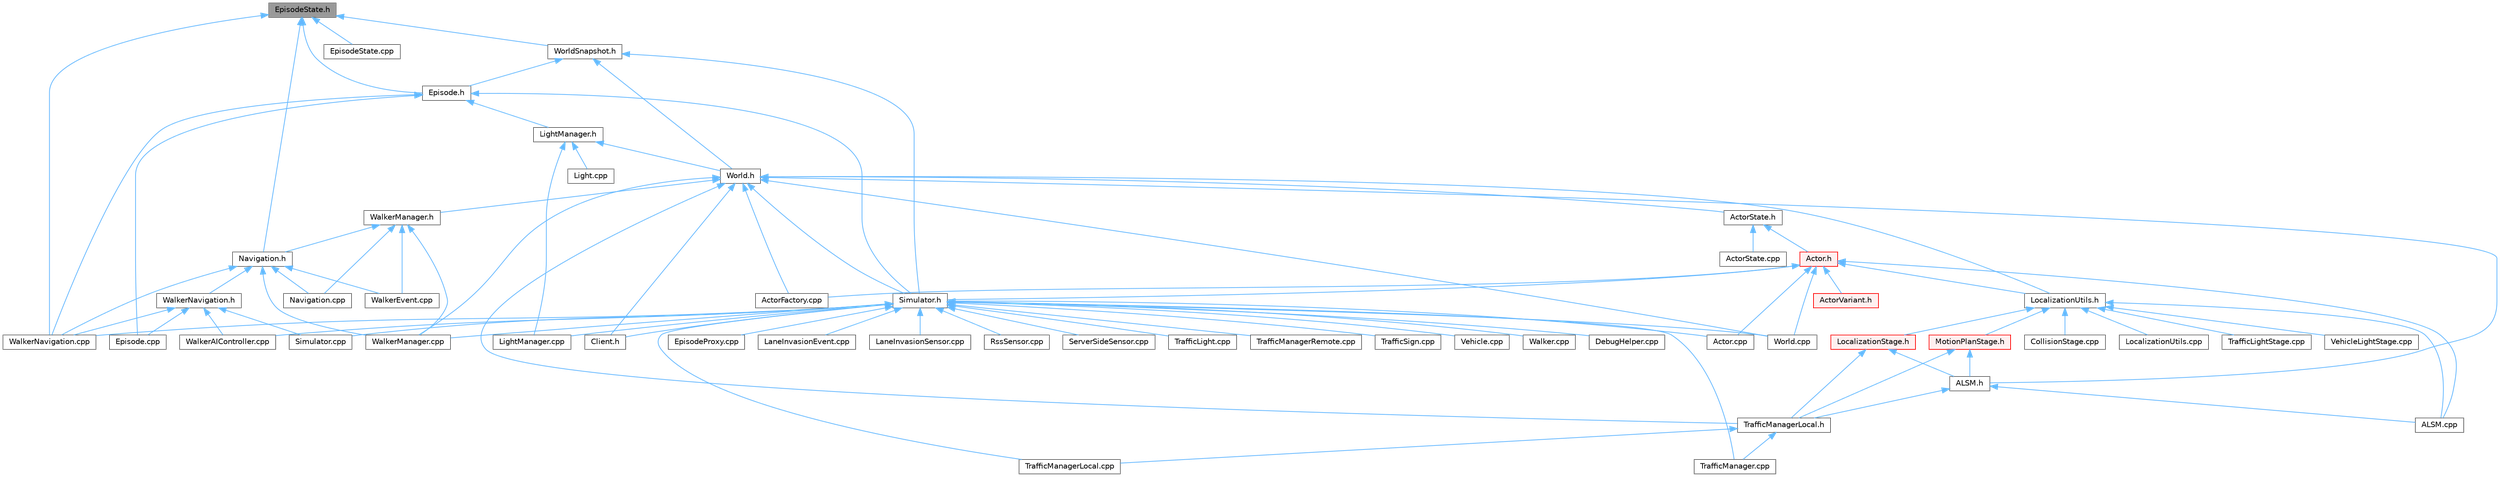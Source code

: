 digraph "EpisodeState.h"
{
 // INTERACTIVE_SVG=YES
 // LATEX_PDF_SIZE
  bgcolor="transparent";
  edge [fontname=Helvetica,fontsize=10,labelfontname=Helvetica,labelfontsize=10];
  node [fontname=Helvetica,fontsize=10,shape=box,height=0.2,width=0.4];
  Node1 [id="Node000001",label="EpisodeState.h",height=0.2,width=0.4,color="gray40", fillcolor="grey60", style="filled", fontcolor="black",tooltip=" "];
  Node1 -> Node2 [id="edge1_Node000001_Node000002",dir="back",color="steelblue1",style="solid",tooltip=" "];
  Node2 [id="Node000002",label="Episode.h",height=0.2,width=0.4,color="grey40", fillcolor="white", style="filled",URL="$d9/d9e/Episode_8h.html",tooltip=" "];
  Node2 -> Node3 [id="edge2_Node000002_Node000003",dir="back",color="steelblue1",style="solid",tooltip=" "];
  Node3 [id="Node000003",label="Episode.cpp",height=0.2,width=0.4,color="grey40", fillcolor="white", style="filled",URL="$d6/d12/Episode_8cpp.html",tooltip=" "];
  Node2 -> Node4 [id="edge3_Node000002_Node000004",dir="back",color="steelblue1",style="solid",tooltip=" "];
  Node4 [id="Node000004",label="LightManager.h",height=0.2,width=0.4,color="grey40", fillcolor="white", style="filled",URL="$dd/d9a/LightManager_8h.html",tooltip=" "];
  Node4 -> Node5 [id="edge4_Node000004_Node000005",dir="back",color="steelblue1",style="solid",tooltip=" "];
  Node5 [id="Node000005",label="Light.cpp",height=0.2,width=0.4,color="grey40", fillcolor="white", style="filled",URL="$d2/d41/Light_8cpp.html",tooltip=" "];
  Node4 -> Node6 [id="edge5_Node000004_Node000006",dir="back",color="steelblue1",style="solid",tooltip=" "];
  Node6 [id="Node000006",label="LightManager.cpp",height=0.2,width=0.4,color="grey40", fillcolor="white", style="filled",URL="$d3/d1d/LightManager_8cpp.html",tooltip=" "];
  Node4 -> Node7 [id="edge6_Node000004_Node000007",dir="back",color="steelblue1",style="solid",tooltip=" "];
  Node7 [id="Node000007",label="World.h",height=0.2,width=0.4,color="grey40", fillcolor="white", style="filled",URL="$dd/d5b/World_8h.html",tooltip=" "];
  Node7 -> Node8 [id="edge7_Node000007_Node000008",dir="back",color="steelblue1",style="solid",tooltip=" "];
  Node8 [id="Node000008",label="ALSM.h",height=0.2,width=0.4,color="grey40", fillcolor="white", style="filled",URL="$dc/d2c/ALSM_8h.html",tooltip=" "];
  Node8 -> Node9 [id="edge8_Node000008_Node000009",dir="back",color="steelblue1",style="solid",tooltip=" "];
  Node9 [id="Node000009",label="ALSM.cpp",height=0.2,width=0.4,color="grey40", fillcolor="white", style="filled",URL="$d9/da8/ALSM_8cpp.html",tooltip=" "];
  Node8 -> Node10 [id="edge9_Node000008_Node000010",dir="back",color="steelblue1",style="solid",tooltip=" "];
  Node10 [id="Node000010",label="TrafficManagerLocal.h",height=0.2,width=0.4,color="grey40", fillcolor="white", style="filled",URL="$db/ddf/TrafficManagerLocal_8h.html",tooltip=" "];
  Node10 -> Node11 [id="edge10_Node000010_Node000011",dir="back",color="steelblue1",style="solid",tooltip=" "];
  Node11 [id="Node000011",label="TrafficManager.cpp",height=0.2,width=0.4,color="grey40", fillcolor="white", style="filled",URL="$db/d04/TrafficManager_8cpp.html",tooltip=" "];
  Node10 -> Node12 [id="edge11_Node000010_Node000012",dir="back",color="steelblue1",style="solid",tooltip=" "];
  Node12 [id="Node000012",label="TrafficManagerLocal.cpp",height=0.2,width=0.4,color="grey40", fillcolor="white", style="filled",URL="$da/d53/TrafficManagerLocal_8cpp.html",tooltip=" "];
  Node7 -> Node13 [id="edge12_Node000007_Node000013",dir="back",color="steelblue1",style="solid",tooltip=" "];
  Node13 [id="Node000013",label="ActorFactory.cpp",height=0.2,width=0.4,color="grey40", fillcolor="white", style="filled",URL="$df/dd6/ActorFactory_8cpp.html",tooltip=" "];
  Node7 -> Node14 [id="edge13_Node000007_Node000014",dir="back",color="steelblue1",style="solid",tooltip=" "];
  Node14 [id="Node000014",label="ActorState.h",height=0.2,width=0.4,color="grey40", fillcolor="white", style="filled",URL="$d4/d22/client_2detail_2ActorState_8h.html",tooltip=" "];
  Node14 -> Node15 [id="edge14_Node000014_Node000015",dir="back",color="steelblue1",style="solid",tooltip=" "];
  Node15 [id="Node000015",label="Actor.h",height=0.2,width=0.4,color="red", fillcolor="#FFF0F0", style="filled",URL="$da/d48/client_2Actor_8h.html",tooltip=" "];
  Node15 -> Node9 [id="edge15_Node000015_Node000009",dir="back",color="steelblue1",style="solid",tooltip=" "];
  Node15 -> Node16 [id="edge16_Node000015_Node000016",dir="back",color="steelblue1",style="solid",tooltip=" "];
  Node16 [id="Node000016",label="Actor.cpp",height=0.2,width=0.4,color="grey40", fillcolor="white", style="filled",URL="$d4/d34/Actor_8cpp.html",tooltip=" "];
  Node15 -> Node13 [id="edge17_Node000015_Node000013",dir="back",color="steelblue1",style="solid",tooltip=" "];
  Node15 -> Node17 [id="edge18_Node000015_Node000017",dir="back",color="steelblue1",style="solid",tooltip=" "];
  Node17 [id="Node000017",label="ActorVariant.h",height=0.2,width=0.4,color="red", fillcolor="#FFF0F0", style="filled",URL="$d9/d0d/ActorVariant_8h.html",tooltip=" "];
  Node15 -> Node21 [id="edge19_Node000015_Node000021",dir="back",color="steelblue1",style="solid",tooltip=" "];
  Node21 [id="Node000021",label="LocalizationUtils.h",height=0.2,width=0.4,color="grey40", fillcolor="white", style="filled",URL="$d2/d84/LocalizationUtils_8h.html",tooltip=" "];
  Node21 -> Node9 [id="edge20_Node000021_Node000009",dir="back",color="steelblue1",style="solid",tooltip=" "];
  Node21 -> Node22 [id="edge21_Node000021_Node000022",dir="back",color="steelblue1",style="solid",tooltip=" "];
  Node22 [id="Node000022",label="CollisionStage.cpp",height=0.2,width=0.4,color="grey40", fillcolor="white", style="filled",URL="$db/da2/CollisionStage_8cpp.html",tooltip=" "];
  Node21 -> Node23 [id="edge22_Node000021_Node000023",dir="back",color="steelblue1",style="solid",tooltip=" "];
  Node23 [id="Node000023",label="LocalizationStage.h",height=0.2,width=0.4,color="red", fillcolor="#FFF0F0", style="filled",URL="$d9/df4/LocalizationStage_8h.html",tooltip=" "];
  Node23 -> Node8 [id="edge23_Node000023_Node000008",dir="back",color="steelblue1",style="solid",tooltip=" "];
  Node23 -> Node10 [id="edge24_Node000023_Node000010",dir="back",color="steelblue1",style="solid",tooltip=" "];
  Node21 -> Node25 [id="edge25_Node000021_Node000025",dir="back",color="steelblue1",style="solid",tooltip=" "];
  Node25 [id="Node000025",label="LocalizationUtils.cpp",height=0.2,width=0.4,color="grey40", fillcolor="white", style="filled",URL="$d1/dd6/LocalizationUtils_8cpp.html",tooltip=" "];
  Node21 -> Node26 [id="edge26_Node000021_Node000026",dir="back",color="steelblue1",style="solid",tooltip=" "];
  Node26 [id="Node000026",label="MotionPlanStage.h",height=0.2,width=0.4,color="red", fillcolor="#FFF0F0", style="filled",URL="$d3/d00/MotionPlanStage_8h.html",tooltip=" "];
  Node26 -> Node8 [id="edge27_Node000026_Node000008",dir="back",color="steelblue1",style="solid",tooltip=" "];
  Node26 -> Node10 [id="edge28_Node000026_Node000010",dir="back",color="steelblue1",style="solid",tooltip=" "];
  Node21 -> Node28 [id="edge29_Node000021_Node000028",dir="back",color="steelblue1",style="solid",tooltip=" "];
  Node28 [id="Node000028",label="TrafficLightStage.cpp",height=0.2,width=0.4,color="grey40", fillcolor="white", style="filled",URL="$dc/d13/TrafficLightStage_8cpp.html",tooltip=" "];
  Node21 -> Node29 [id="edge30_Node000021_Node000029",dir="back",color="steelblue1",style="solid",tooltip=" "];
  Node29 [id="Node000029",label="VehicleLightStage.cpp",height=0.2,width=0.4,color="grey40", fillcolor="white", style="filled",URL="$d2/d11/VehicleLightStage_8cpp.html",tooltip=" "];
  Node15 -> Node64 [id="edge31_Node000015_Node000064",dir="back",color="steelblue1",style="solid",tooltip=" "];
  Node64 [id="Node000064",label="Simulator.h",height=0.2,width=0.4,color="grey40", fillcolor="white", style="filled",URL="$d6/d4a/Simulator_8h.html",tooltip=" "];
  Node64 -> Node16 [id="edge32_Node000064_Node000016",dir="back",color="steelblue1",style="solid",tooltip=" "];
  Node64 -> Node65 [id="edge33_Node000064_Node000065",dir="back",color="steelblue1",style="solid",tooltip=" "];
  Node65 [id="Node000065",label="Client.h",height=0.2,width=0.4,color="grey40", fillcolor="white", style="filled",URL="$dd/de3/client_2Client_8h.html",tooltip=" "];
  Node64 -> Node66 [id="edge34_Node000064_Node000066",dir="back",color="steelblue1",style="solid",tooltip=" "];
  Node66 [id="Node000066",label="DebugHelper.cpp",height=0.2,width=0.4,color="grey40", fillcolor="white", style="filled",URL="$d2/d01/DebugHelper_8cpp.html",tooltip=" "];
  Node64 -> Node67 [id="edge35_Node000064_Node000067",dir="back",color="steelblue1",style="solid",tooltip=" "];
  Node67 [id="Node000067",label="EpisodeProxy.cpp",height=0.2,width=0.4,color="grey40", fillcolor="white", style="filled",URL="$d2/d6b/EpisodeProxy_8cpp.html",tooltip=" "];
  Node64 -> Node55 [id="edge36_Node000064_Node000055",dir="back",color="steelblue1",style="solid",tooltip=" "];
  Node55 [id="Node000055",label="LaneInvasionEvent.cpp",height=0.2,width=0.4,color="grey40", fillcolor="white", style="filled",URL="$d6/d75/LaneInvasionEvent_8cpp.html",tooltip=" "];
  Node64 -> Node56 [id="edge37_Node000064_Node000056",dir="back",color="steelblue1",style="solid",tooltip=" "];
  Node56 [id="Node000056",label="LaneInvasionSensor.cpp",height=0.2,width=0.4,color="grey40", fillcolor="white", style="filled",URL="$dd/dbc/LibCarla_2source_2carla_2client_2LaneInvasionSensor_8cpp.html",tooltip=" "];
  Node64 -> Node6 [id="edge38_Node000064_Node000006",dir="back",color="steelblue1",style="solid",tooltip=" "];
  Node64 -> Node33 [id="edge39_Node000064_Node000033",dir="back",color="steelblue1",style="solid",tooltip=" "];
  Node33 [id="Node000033",label="RssSensor.cpp",height=0.2,width=0.4,color="grey40", fillcolor="white", style="filled",URL="$d8/d77/LibCarla_2source_2carla_2rss_2RssSensor_8cpp.html",tooltip=" "];
  Node64 -> Node62 [id="edge40_Node000064_Node000062",dir="back",color="steelblue1",style="solid",tooltip=" "];
  Node62 [id="Node000062",label="ServerSideSensor.cpp",height=0.2,width=0.4,color="grey40", fillcolor="white", style="filled",URL="$d1/da0/ServerSideSensor_8cpp.html",tooltip=" "];
  Node64 -> Node63 [id="edge41_Node000064_Node000063",dir="back",color="steelblue1",style="solid",tooltip=" "];
  Node63 [id="Node000063",label="Simulator.cpp",height=0.2,width=0.4,color="grey40", fillcolor="white", style="filled",URL="$d2/d0c/Simulator_8cpp.html",tooltip=" "];
  Node64 -> Node35 [id="edge42_Node000064_Node000035",dir="back",color="steelblue1",style="solid",tooltip=" "];
  Node35 [id="Node000035",label="TrafficLight.cpp",height=0.2,width=0.4,color="grey40", fillcolor="white", style="filled",URL="$dd/d90/TrafficLight_8cpp.html",tooltip=" "];
  Node64 -> Node11 [id="edge43_Node000064_Node000011",dir="back",color="steelblue1",style="solid",tooltip=" "];
  Node64 -> Node12 [id="edge44_Node000064_Node000012",dir="back",color="steelblue1",style="solid",tooltip=" "];
  Node64 -> Node68 [id="edge45_Node000064_Node000068",dir="back",color="steelblue1",style="solid",tooltip=" "];
  Node68 [id="Node000068",label="TrafficManagerRemote.cpp",height=0.2,width=0.4,color="grey40", fillcolor="white", style="filled",URL="$d6/d82/TrafficManagerRemote_8cpp.html",tooltip=" "];
  Node64 -> Node36 [id="edge46_Node000064_Node000036",dir="back",color="steelblue1",style="solid",tooltip=" "];
  Node36 [id="Node000036",label="TrafficSign.cpp",height=0.2,width=0.4,color="grey40", fillcolor="white", style="filled",URL="$d1/d40/TrafficSign_8cpp.html",tooltip=" "];
  Node64 -> Node37 [id="edge47_Node000064_Node000037",dir="back",color="steelblue1",style="solid",tooltip=" "];
  Node37 [id="Node000037",label="Vehicle.cpp",height=0.2,width=0.4,color="grey40", fillcolor="white", style="filled",URL="$d0/d27/Vehicle_8cpp.html",tooltip=" "];
  Node64 -> Node69 [id="edge48_Node000064_Node000069",dir="back",color="steelblue1",style="solid",tooltip=" "];
  Node69 [id="Node000069",label="Walker.cpp",height=0.2,width=0.4,color="grey40", fillcolor="white", style="filled",URL="$d6/db6/Walker_8cpp.html",tooltip=" "];
  Node64 -> Node70 [id="edge49_Node000064_Node000070",dir="back",color="steelblue1",style="solid",tooltip=" "];
  Node70 [id="Node000070",label="WalkerAIController.cpp",height=0.2,width=0.4,color="grey40", fillcolor="white", style="filled",URL="$de/d69/WalkerAIController_8cpp.html",tooltip=" "];
  Node64 -> Node71 [id="edge50_Node000064_Node000071",dir="back",color="steelblue1",style="solid",tooltip=" "];
  Node71 [id="Node000071",label="WalkerManager.cpp",height=0.2,width=0.4,color="grey40", fillcolor="white", style="filled",URL="$d2/dbb/WalkerManager_8cpp.html",tooltip=" "];
  Node64 -> Node72 [id="edge51_Node000064_Node000072",dir="back",color="steelblue1",style="solid",tooltip=" "];
  Node72 [id="Node000072",label="WalkerNavigation.cpp",height=0.2,width=0.4,color="grey40", fillcolor="white", style="filled",URL="$de/d84/WalkerNavigation_8cpp.html",tooltip=" "];
  Node64 -> Node38 [id="edge52_Node000064_Node000038",dir="back",color="steelblue1",style="solid",tooltip=" "];
  Node38 [id="Node000038",label="World.cpp",height=0.2,width=0.4,color="grey40", fillcolor="white", style="filled",URL="$d7/dfe/World_8cpp.html",tooltip=" "];
  Node15 -> Node38 [id="edge53_Node000015_Node000038",dir="back",color="steelblue1",style="solid",tooltip=" "];
  Node14 -> Node86 [id="edge54_Node000014_Node000086",dir="back",color="steelblue1",style="solid",tooltip=" "];
  Node86 [id="Node000086",label="ActorState.cpp",height=0.2,width=0.4,color="grey40", fillcolor="white", style="filled",URL="$d6/de7/ActorState_8cpp.html",tooltip=" "];
  Node7 -> Node65 [id="edge55_Node000007_Node000065",dir="back",color="steelblue1",style="solid",tooltip=" "];
  Node7 -> Node21 [id="edge56_Node000007_Node000021",dir="back",color="steelblue1",style="solid",tooltip=" "];
  Node7 -> Node64 [id="edge57_Node000007_Node000064",dir="back",color="steelblue1",style="solid",tooltip=" "];
  Node7 -> Node10 [id="edge58_Node000007_Node000010",dir="back",color="steelblue1",style="solid",tooltip=" "];
  Node7 -> Node71 [id="edge59_Node000007_Node000071",dir="back",color="steelblue1",style="solid",tooltip=" "];
  Node7 -> Node79 [id="edge60_Node000007_Node000079",dir="back",color="steelblue1",style="solid",tooltip=" "];
  Node79 [id="Node000079",label="WalkerManager.h",height=0.2,width=0.4,color="grey40", fillcolor="white", style="filled",URL="$df/d64/WalkerManager_8h.html",tooltip=" "];
  Node79 -> Node80 [id="edge61_Node000079_Node000080",dir="back",color="steelblue1",style="solid",tooltip=" "];
  Node80 [id="Node000080",label="Navigation.cpp",height=0.2,width=0.4,color="grey40", fillcolor="white", style="filled",URL="$d5/d9c/Navigation_8cpp.html",tooltip=" "];
  Node79 -> Node81 [id="edge62_Node000079_Node000081",dir="back",color="steelblue1",style="solid",tooltip=" "];
  Node81 [id="Node000081",label="Navigation.h",height=0.2,width=0.4,color="grey40", fillcolor="white", style="filled",URL="$d0/d36/Navigation_8h.html",tooltip=" "];
  Node81 -> Node80 [id="edge63_Node000081_Node000080",dir="back",color="steelblue1",style="solid",tooltip=" "];
  Node81 -> Node82 [id="edge64_Node000081_Node000082",dir="back",color="steelblue1",style="solid",tooltip=" "];
  Node82 [id="Node000082",label="WalkerEvent.cpp",height=0.2,width=0.4,color="grey40", fillcolor="white", style="filled",URL="$de/db9/WalkerEvent_8cpp.html",tooltip=" "];
  Node81 -> Node71 [id="edge65_Node000081_Node000071",dir="back",color="steelblue1",style="solid",tooltip=" "];
  Node81 -> Node72 [id="edge66_Node000081_Node000072",dir="back",color="steelblue1",style="solid",tooltip=" "];
  Node81 -> Node83 [id="edge67_Node000081_Node000083",dir="back",color="steelblue1",style="solid",tooltip=" "];
  Node83 [id="Node000083",label="WalkerNavigation.h",height=0.2,width=0.4,color="grey40", fillcolor="white", style="filled",URL="$d5/d09/WalkerNavigation_8h.html",tooltip=" "];
  Node83 -> Node3 [id="edge68_Node000083_Node000003",dir="back",color="steelblue1",style="solid",tooltip=" "];
  Node83 -> Node63 [id="edge69_Node000083_Node000063",dir="back",color="steelblue1",style="solid",tooltip=" "];
  Node83 -> Node70 [id="edge70_Node000083_Node000070",dir="back",color="steelblue1",style="solid",tooltip=" "];
  Node83 -> Node72 [id="edge71_Node000083_Node000072",dir="back",color="steelblue1",style="solid",tooltip=" "];
  Node79 -> Node82 [id="edge72_Node000079_Node000082",dir="back",color="steelblue1",style="solid",tooltip=" "];
  Node79 -> Node71 [id="edge73_Node000079_Node000071",dir="back",color="steelblue1",style="solid",tooltip=" "];
  Node7 -> Node38 [id="edge74_Node000007_Node000038",dir="back",color="steelblue1",style="solid",tooltip=" "];
  Node2 -> Node64 [id="edge75_Node000002_Node000064",dir="back",color="steelblue1",style="solid",tooltip=" "];
  Node2 -> Node72 [id="edge76_Node000002_Node000072",dir="back",color="steelblue1",style="solid",tooltip=" "];
  Node1 -> Node87 [id="edge77_Node000001_Node000087",dir="back",color="steelblue1",style="solid",tooltip=" "];
  Node87 [id="Node000087",label="EpisodeState.cpp",height=0.2,width=0.4,color="grey40", fillcolor="white", style="filled",URL="$d9/df5/EpisodeState_8cpp.html",tooltip=" "];
  Node1 -> Node81 [id="edge78_Node000001_Node000081",dir="back",color="steelblue1",style="solid",tooltip=" "];
  Node1 -> Node72 [id="edge79_Node000001_Node000072",dir="back",color="steelblue1",style="solid",tooltip=" "];
  Node1 -> Node88 [id="edge80_Node000001_Node000088",dir="back",color="steelblue1",style="solid",tooltip=" "];
  Node88 [id="Node000088",label="WorldSnapshot.h",height=0.2,width=0.4,color="grey40", fillcolor="white", style="filled",URL="$df/d11/WorldSnapshot_8h.html",tooltip=" "];
  Node88 -> Node2 [id="edge81_Node000088_Node000002",dir="back",color="steelblue1",style="solid",tooltip=" "];
  Node88 -> Node64 [id="edge82_Node000088_Node000064",dir="back",color="steelblue1",style="solid",tooltip=" "];
  Node88 -> Node7 [id="edge83_Node000088_Node000007",dir="back",color="steelblue1",style="solid",tooltip=" "];
}
